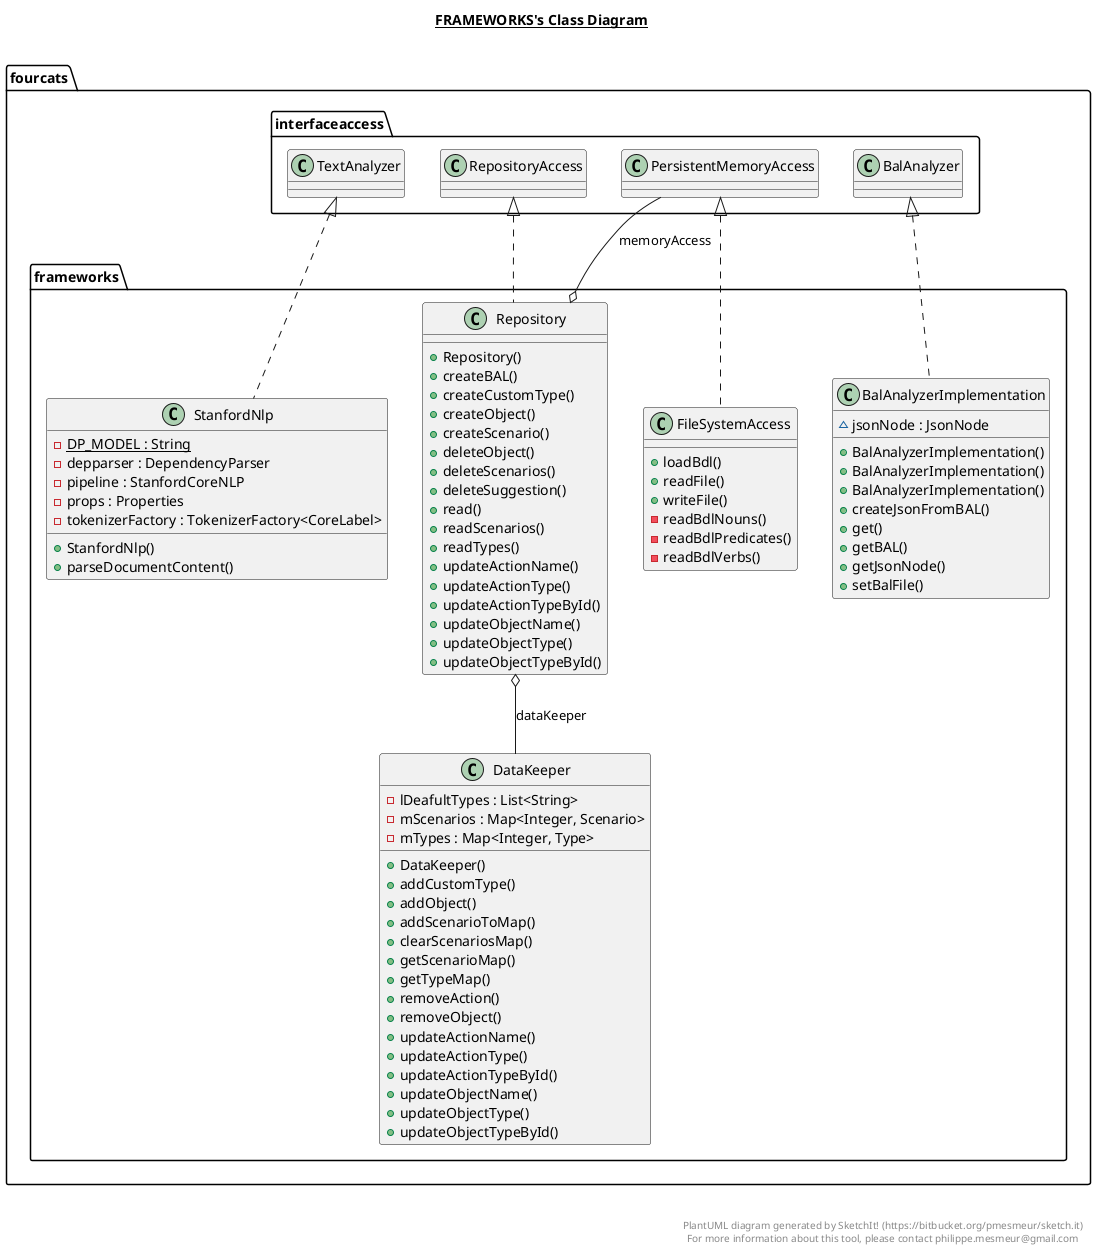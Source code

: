 @startuml

title __FRAMEWORKS's Class Diagram__\n

  namespace fourcats {
    namespace frameworks {
      class fourcats.frameworks.BalAnalyzerImplementation {
          ~ jsonNode : JsonNode
          + BalAnalyzerImplementation()
          + BalAnalyzerImplementation()
          + BalAnalyzerImplementation()
          + createJsonFromBAL()
          + get()
          + getBAL()
          + getJsonNode()
          + setBalFile()
      }
    }
  }
  

  namespace fourcats {
    namespace frameworks {
      class fourcats.frameworks.DataKeeper {
          - lDeafultTypes : List<String>
          - mScenarios : Map<Integer, Scenario>
          - mTypes : Map<Integer, Type>
          + DataKeeper()
          + addCustomType()
          + addObject()
          + addScenarioToMap()
          + clearScenariosMap()
          + getScenarioMap()
          + getTypeMap()
          + removeAction()
          + removeObject()
          + updateActionName()
          + updateActionType()
          + updateActionTypeById()
          + updateObjectName()
          + updateObjectType()
          + updateObjectTypeById()
      }
    }
  }
  

  namespace fourcats {
    namespace frameworks {
      class fourcats.frameworks.FileSystemAccess {
          + loadBdl()
          + readFile()
          + writeFile()
          - readBdlNouns()
          - readBdlPredicates()
          - readBdlVerbs()
      }
    }
  }
  

  namespace fourcats {
    namespace frameworks {
      class fourcats.frameworks.Repository {
          + Repository()
          + createBAL()
          + createCustomType()
          + createObject()
          + createScenario()
          + deleteObject()
          + deleteScenarios()
          + deleteSuggestion()
          + read()
          + readScenarios()
          + readTypes()
          + updateActionName()
          + updateActionType()
          + updateActionTypeById()
          + updateObjectName()
          + updateObjectType()
          + updateObjectTypeById()
      }
    }
  }
  

  namespace fourcats {
    namespace frameworks {
      class fourcats.frameworks.StanfordNlp {
          {static} - DP_MODEL : String
          - depparser : DependencyParser
          - pipeline : StanfordCoreNLP
          - props : Properties
          - tokenizerFactory : TokenizerFactory<CoreLabel>
          + StanfordNlp()
          + parseDocumentContent()
      }
    }
  }
  

  fourcats.frameworks.BalAnalyzerImplementation .up.|> fourcats.interfaceaccess.BalAnalyzer
  fourcats.frameworks.FileSystemAccess .up.|> fourcats.interfaceaccess.PersistentMemoryAccess
  fourcats.frameworks.Repository .up.|> fourcats.interfaceaccess.RepositoryAccess
  fourcats.frameworks.Repository o-- fourcats.frameworks.DataKeeper : dataKeeper
  fourcats.frameworks.Repository o-- fourcats.interfaceaccess.PersistentMemoryAccess : memoryAccess
  fourcats.frameworks.StanfordNlp .up.|> fourcats.interfaceaccess.TextAnalyzer


right footer


PlantUML diagram generated by SketchIt! (https://bitbucket.org/pmesmeur/sketch.it)
For more information about this tool, please contact philippe.mesmeur@gmail.com
endfooter

@enduml
